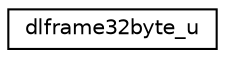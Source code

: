 digraph "Graphical Class Hierarchy"
{
 // LATEX_PDF_SIZE
  edge [fontname="Helvetica",fontsize="10",labelfontname="Helvetica",labelfontsize="10"];
  node [fontname="Helvetica",fontsize="10",shape=record];
  rankdir="LR";
  Node0 [label="dlframe32byte_u",height=0.2,width=0.4,color="black", fillcolor="white", style="filled",URL="$uniondlframe32byte__u.html",tooltip=" "];
}
